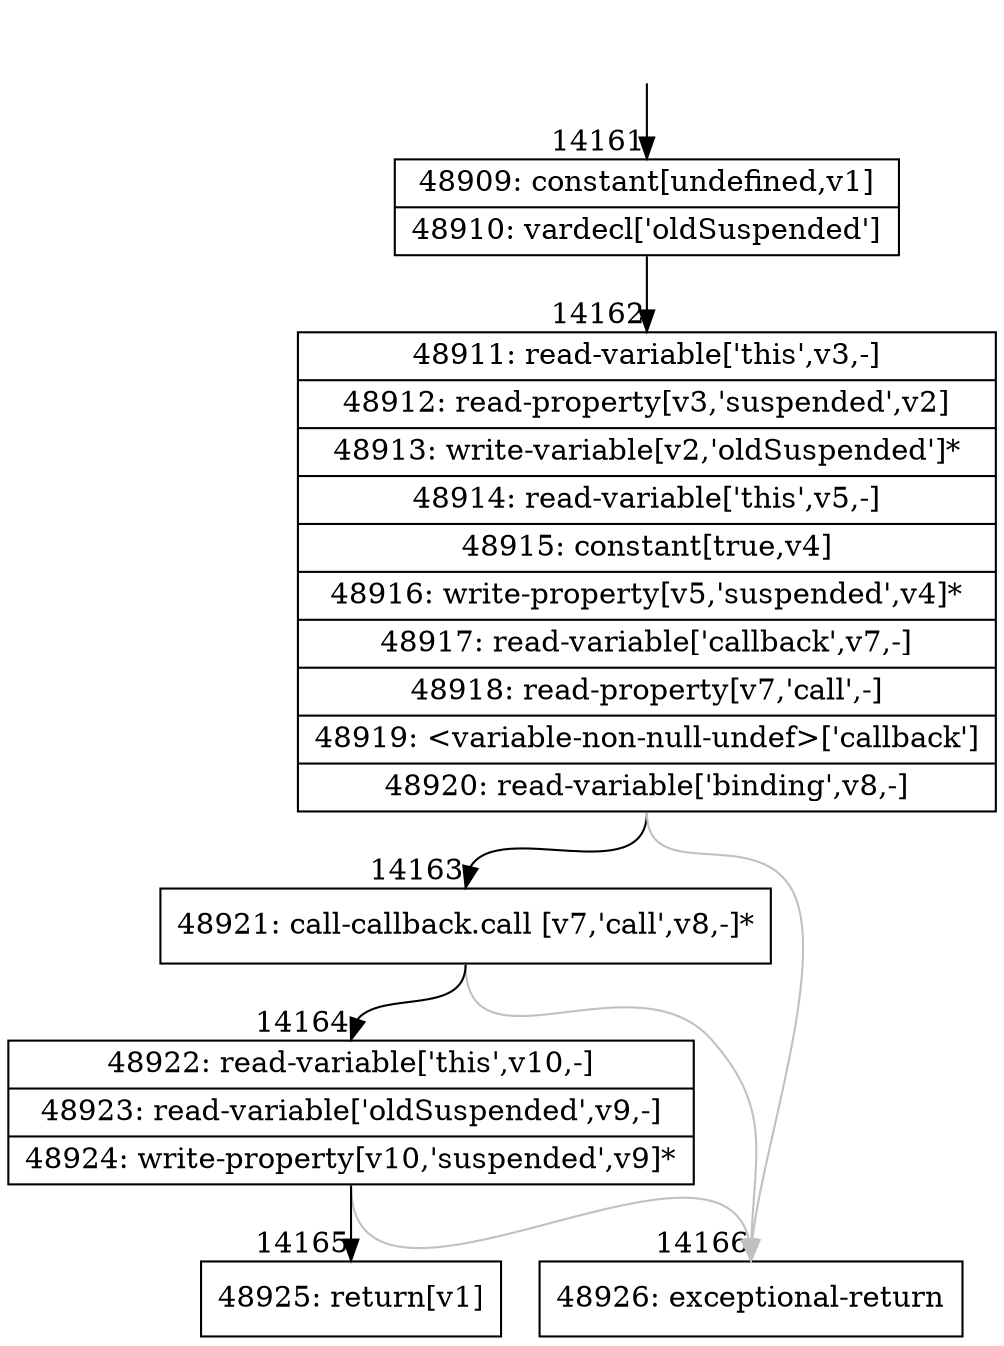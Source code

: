 digraph {
rankdir="TD"
BB_entry1175[shape=none,label=""];
BB_entry1175 -> BB14161 [tailport=s, headport=n, headlabel="    14161"]
BB14161 [shape=record label="{48909: constant[undefined,v1]|48910: vardecl['oldSuspended']}" ] 
BB14161 -> BB14162 [tailport=s, headport=n, headlabel="      14162"]
BB14162 [shape=record label="{48911: read-variable['this',v3,-]|48912: read-property[v3,'suspended',v2]|48913: write-variable[v2,'oldSuspended']*|48914: read-variable['this',v5,-]|48915: constant[true,v4]|48916: write-property[v5,'suspended',v4]*|48917: read-variable['callback',v7,-]|48918: read-property[v7,'call',-]|48919: \<variable-non-null-undef\>['callback']|48920: read-variable['binding',v8,-]}" ] 
BB14162 -> BB14163 [tailport=s, headport=n, headlabel="      14163"]
BB14162 -> BB14166 [tailport=s, headport=n, color=gray, headlabel="      14166"]
BB14163 [shape=record label="{48921: call-callback.call [v7,'call',v8,-]*}" ] 
BB14163 -> BB14164 [tailport=s, headport=n, headlabel="      14164"]
BB14163 -> BB14166 [tailport=s, headport=n, color=gray]
BB14164 [shape=record label="{48922: read-variable['this',v10,-]|48923: read-variable['oldSuspended',v9,-]|48924: write-property[v10,'suspended',v9]*}" ] 
BB14164 -> BB14165 [tailport=s, headport=n, headlabel="      14165"]
BB14164 -> BB14166 [tailport=s, headport=n, color=gray]
BB14165 [shape=record label="{48925: return[v1]}" ] 
BB14166 [shape=record label="{48926: exceptional-return}" ] 
//#$~ 26310
}

